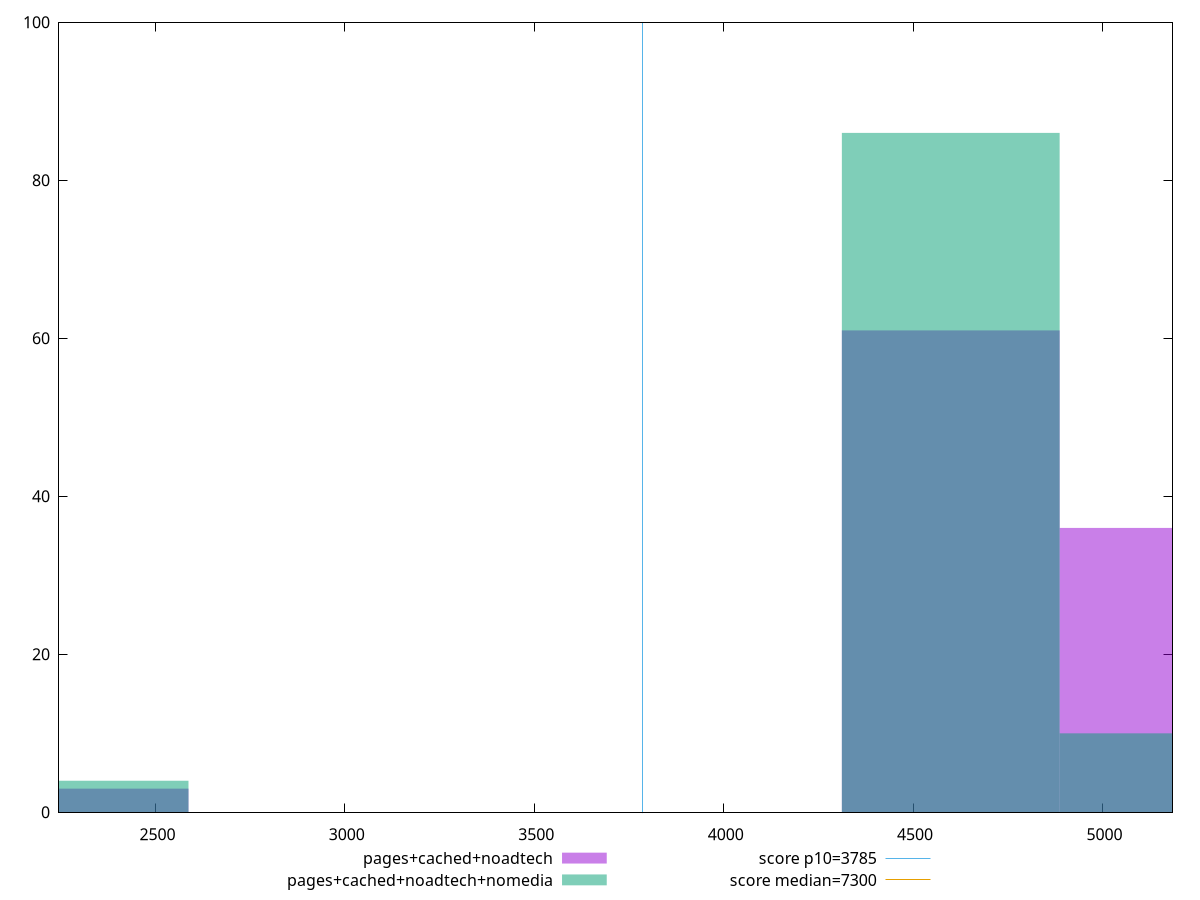 reset

$pagesCachedNoadtech <<EOF
4599.44619698851 61
5174.376971612073 36
2299.723098494255 3
EOF

$pagesCachedNoadtechNomedia <<EOF
4599.44619698851 86
2299.723098494255 4
5174.376971612073 10
EOF

set key outside below
set boxwidth 574.9307746235637
set xrange [2245.366:5184.8345]
set yrange [0:100]
set trange [0:100]
set style fill transparent solid 0.5 noborder

set parametric
set terminal svg size 640, 500 enhanced background rgb 'white'
set output "report_00025_2021-02-22T21:38:55.199Z/interactive/comparison/histogram/2_vs_3.svg"

plot $pagesCachedNoadtech title "pages+cached+noadtech" with boxes, \
     $pagesCachedNoadtechNomedia title "pages+cached+noadtech+nomedia" with boxes, \
     3785,t title "score p10=3785", \
     7300,t title "score median=7300"

reset
